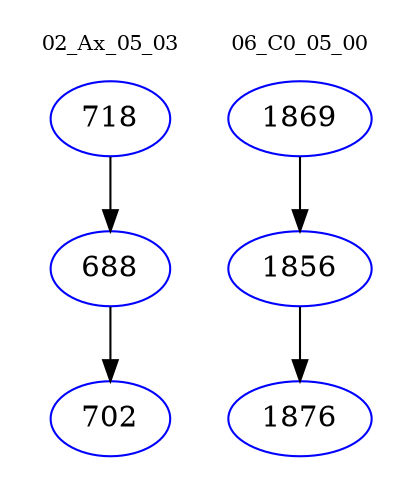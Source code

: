 digraph{
subgraph cluster_0 {
color = white
label = "02_Ax_05_03";
fontsize=10;
T0_718 [label="718", color="blue"]
T0_718 -> T0_688 [color="black"]
T0_688 [label="688", color="blue"]
T0_688 -> T0_702 [color="black"]
T0_702 [label="702", color="blue"]
}
subgraph cluster_1 {
color = white
label = "06_C0_05_00";
fontsize=10;
T1_1869 [label="1869", color="blue"]
T1_1869 -> T1_1856 [color="black"]
T1_1856 [label="1856", color="blue"]
T1_1856 -> T1_1876 [color="black"]
T1_1876 [label="1876", color="blue"]
}
}
